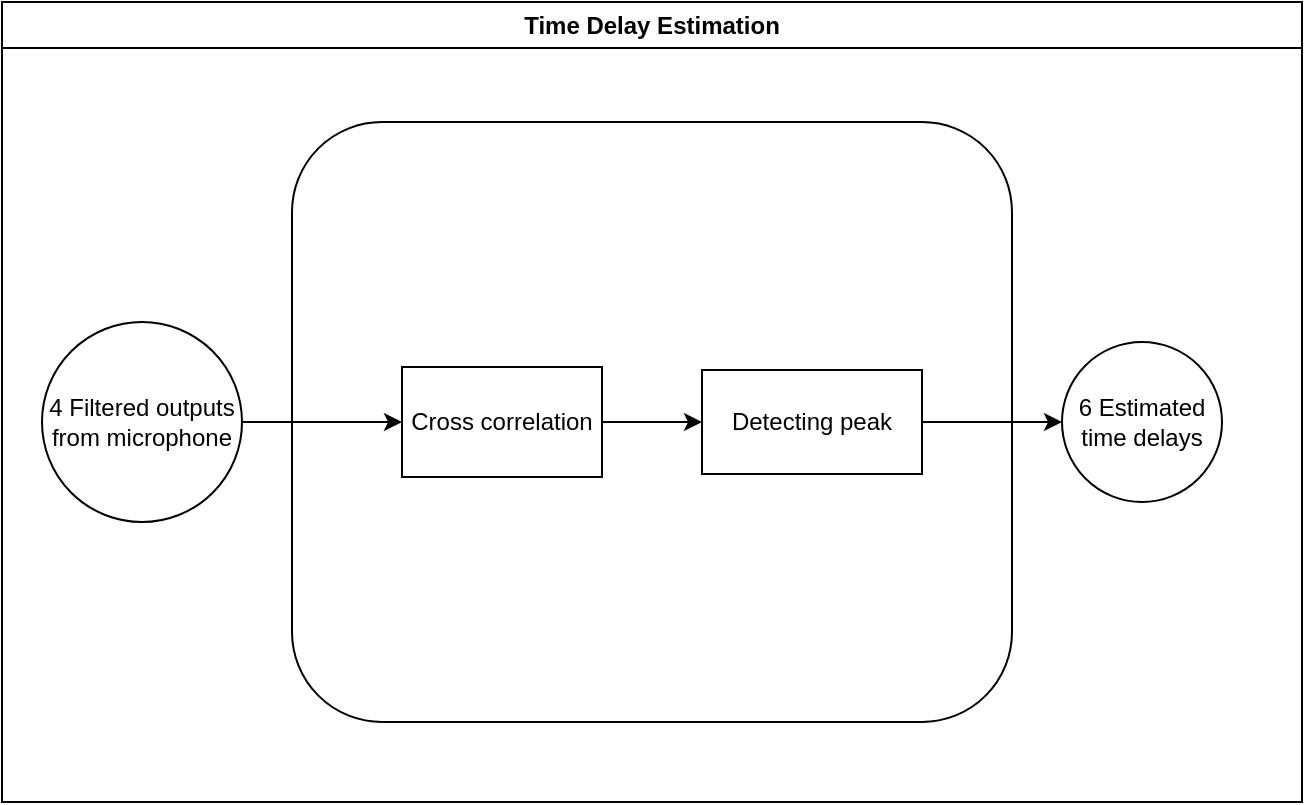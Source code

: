<mxfile version="21.6.8" type="device">
  <diagram name="Page-1" id="58cdce13-f638-feb5-8d6f-7d28b1aa9fa0">
    <mxGraphModel dx="875" dy="477" grid="1" gridSize="10" guides="1" tooltips="1" connect="1" arrows="1" fold="1" page="1" pageScale="1" pageWidth="1100" pageHeight="850" background="none" math="0" shadow="0">
      <root>
        <mxCell id="0" />
        <mxCell id="1" parent="0" />
        <mxCell id="PoJXGOvNQKF_NkIwLCfu-39" value="Time Delay Estimation" style="swimlane;whiteSpace=wrap;html=1;" parent="1" vertex="1">
          <mxGeometry x="120" y="70" width="650" height="400" as="geometry" />
        </mxCell>
        <mxCell id="PoJXGOvNQKF_NkIwLCfu-3" value="" style="rounded=1;whiteSpace=wrap;html=1;" parent="PoJXGOvNQKF_NkIwLCfu-39" vertex="1">
          <mxGeometry x="145" y="60" width="360" height="300" as="geometry" />
        </mxCell>
        <mxCell id="PoJXGOvNQKF_NkIwLCfu-12" value="6 Estimated time delays" style="ellipse;whiteSpace=wrap;html=1;aspect=fixed;" parent="PoJXGOvNQKF_NkIwLCfu-39" vertex="1">
          <mxGeometry x="530" y="170" width="80" height="80" as="geometry" />
        </mxCell>
        <mxCell id="T-diJVIhrHPTKnjxk78i-6" style="edgeStyle=orthogonalEdgeStyle;rounded=0;orthogonalLoop=1;jettySize=auto;html=1;entryX=0;entryY=0.5;entryDx=0;entryDy=0;" edge="1" parent="PoJXGOvNQKF_NkIwLCfu-39" source="PoJXGOvNQKF_NkIwLCfu-7" target="PoJXGOvNQKF_NkIwLCfu-10">
          <mxGeometry relative="1" as="geometry" />
        </mxCell>
        <mxCell id="PoJXGOvNQKF_NkIwLCfu-7" value="Cross correlation" style="rounded=0;whiteSpace=wrap;html=1;" parent="PoJXGOvNQKF_NkIwLCfu-39" vertex="1">
          <mxGeometry x="200" y="182.5" width="100" height="55" as="geometry" />
        </mxCell>
        <mxCell id="T-diJVIhrHPTKnjxk78i-7" style="edgeStyle=orthogonalEdgeStyle;rounded=0;orthogonalLoop=1;jettySize=auto;html=1;entryX=0;entryY=0.5;entryDx=0;entryDy=0;" edge="1" parent="PoJXGOvNQKF_NkIwLCfu-39" source="PoJXGOvNQKF_NkIwLCfu-10" target="PoJXGOvNQKF_NkIwLCfu-12">
          <mxGeometry relative="1" as="geometry" />
        </mxCell>
        <mxCell id="PoJXGOvNQKF_NkIwLCfu-10" value="Detecting peak" style="rounded=0;whiteSpace=wrap;html=1;" parent="PoJXGOvNQKF_NkIwLCfu-39" vertex="1">
          <mxGeometry x="350" y="184" width="110" height="52" as="geometry" />
        </mxCell>
        <mxCell id="T-diJVIhrHPTKnjxk78i-5" style="edgeStyle=orthogonalEdgeStyle;rounded=0;orthogonalLoop=1;jettySize=auto;html=1;" edge="1" parent="PoJXGOvNQKF_NkIwLCfu-39" source="PoJXGOvNQKF_NkIwLCfu-6" target="PoJXGOvNQKF_NkIwLCfu-7">
          <mxGeometry relative="1" as="geometry" />
        </mxCell>
        <mxCell id="PoJXGOvNQKF_NkIwLCfu-6" value="4 Filtered outputs from microphone" style="ellipse;whiteSpace=wrap;html=1;aspect=fixed;" parent="PoJXGOvNQKF_NkIwLCfu-39" vertex="1">
          <mxGeometry x="20" y="160" width="100" height="100" as="geometry" />
        </mxCell>
      </root>
    </mxGraphModel>
  </diagram>
</mxfile>
